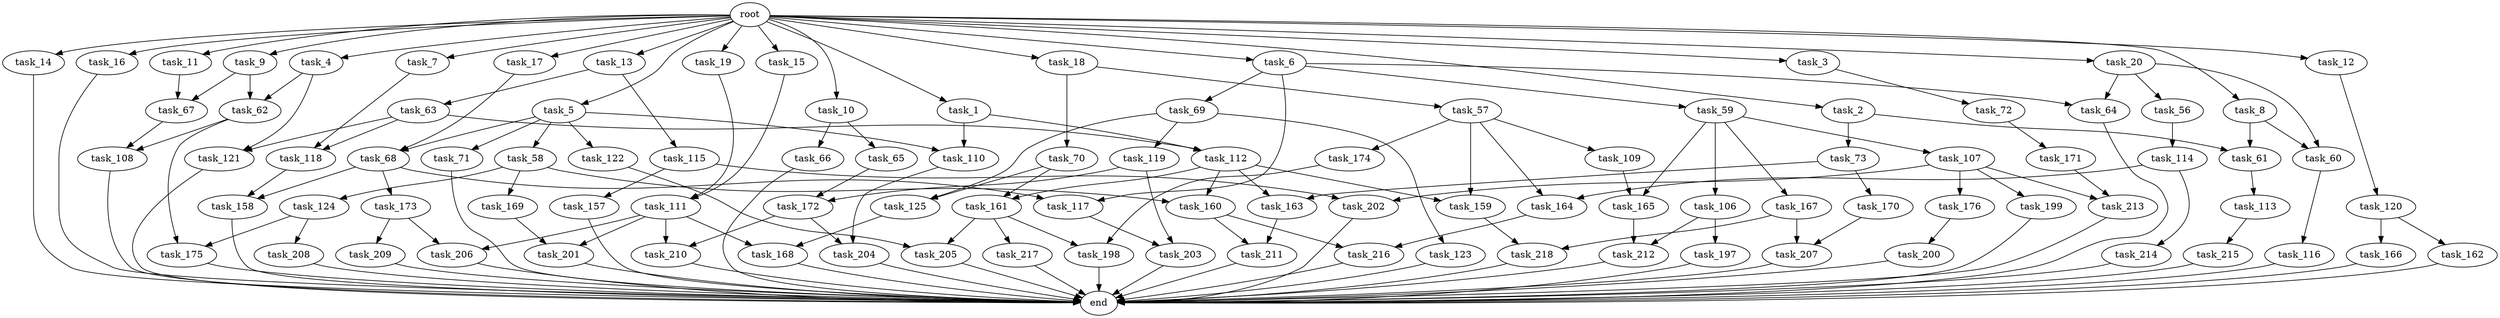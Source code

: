 digraph G {
  root [size="0.000000"];
  task_1 [size="1024.000000"];
  task_2 [size="1024.000000"];
  task_3 [size="1024.000000"];
  task_4 [size="1024.000000"];
  task_5 [size="1024.000000"];
  task_6 [size="1024.000000"];
  task_7 [size="1024.000000"];
  task_8 [size="1024.000000"];
  task_9 [size="1024.000000"];
  task_10 [size="1024.000000"];
  task_11 [size="1024.000000"];
  task_12 [size="1024.000000"];
  task_13 [size="1024.000000"];
  task_14 [size="1024.000000"];
  task_15 [size="1024.000000"];
  task_16 [size="1024.000000"];
  task_17 [size="1024.000000"];
  task_18 [size="1024.000000"];
  task_19 [size="1024.000000"];
  task_20 [size="1024.000000"];
  task_56 [size="77309411328.000000"];
  task_57 [size="858993459200.000000"];
  task_58 [size="858993459200.000000"];
  task_59 [size="549755813888.000000"];
  task_60 [size="154618822656.000000"];
  task_61 [size="154618822656.000000"];
  task_62 [size="352187318272.000000"];
  task_63 [size="695784701952.000000"];
  task_64 [size="627065225216.000000"];
  task_65 [size="695784701952.000000"];
  task_66 [size="695784701952.000000"];
  task_67 [size="446676598784.000000"];
  task_68 [size="996432412672.000000"];
  task_69 [size="549755813888.000000"];
  task_70 [size="858993459200.000000"];
  task_71 [size="858993459200.000000"];
  task_72 [size="695784701952.000000"];
  task_73 [size="77309411328.000000"];
  task_106 [size="420906795008.000000"];
  task_107 [size="420906795008.000000"];
  task_108 [size="558345748480.000000"];
  task_109 [size="549755813888.000000"];
  task_110 [size="893353197568.000000"];
  task_111 [size="1279900254208.000000"];
  task_112 [size="68719476736.000000"];
  task_113 [size="77309411328.000000"];
  task_114 [size="34359738368.000000"];
  task_115 [size="695784701952.000000"];
  task_116 [size="695784701952.000000"];
  task_117 [size="764504178688.000000"];
  task_118 [size="249108103168.000000"];
  task_119 [size="858993459200.000000"];
  task_120 [size="858993459200.000000"];
  task_121 [size="249108103168.000000"];
  task_122 [size="858993459200.000000"];
  task_123 [size="858993459200.000000"];
  task_124 [size="214748364800.000000"];
  task_125 [size="1073741824000.000000"];
  task_157 [size="309237645312.000000"];
  task_158 [size="764504178688.000000"];
  task_159 [size="970662608896.000000"];
  task_160 [size="635655159808.000000"];
  task_161 [size="635655159808.000000"];
  task_162 [size="549755813888.000000"];
  task_163 [size="558345748480.000000"];
  task_164 [size="858993459200.000000"];
  task_165 [size="841813590016.000000"];
  task_166 [size="549755813888.000000"];
  task_167 [size="420906795008.000000"];
  task_168 [size="352187318272.000000"];
  task_169 [size="214748364800.000000"];
  task_170 [size="137438953472.000000"];
  task_171 [size="549755813888.000000"];
  task_172 [size="635655159808.000000"];
  task_173 [size="214748364800.000000"];
  task_174 [size="549755813888.000000"];
  task_175 [size="687194767360.000000"];
  task_176 [size="695784701952.000000"];
  task_197 [size="549755813888.000000"];
  task_198 [size="1099511627776.000000"];
  task_199 [size="695784701952.000000"];
  task_200 [size="309237645312.000000"];
  task_201 [size="635655159808.000000"];
  task_202 [size="1005022347264.000000"];
  task_203 [size="292057776128.000000"];
  task_204 [size="1168231104512.000000"];
  task_205 [size="584115552256.000000"];
  task_206 [size="352187318272.000000"];
  task_207 [size="1116691496960.000000"];
  task_208 [size="549755813888.000000"];
  task_209 [size="137438953472.000000"];
  task_210 [size="523986010112.000000"];
  task_211 [size="111669149696.000000"];
  task_212 [size="970662608896.000000"];
  task_213 [size="833223655424.000000"];
  task_214 [size="309237645312.000000"];
  task_215 [size="549755813888.000000"];
  task_216 [size="893353197568.000000"];
  task_217 [size="549755813888.000000"];
  task_218 [size="773094113280.000000"];
  end [size="0.000000"];

  root -> task_1 [size="1.000000"];
  root -> task_2 [size="1.000000"];
  root -> task_3 [size="1.000000"];
  root -> task_4 [size="1.000000"];
  root -> task_5 [size="1.000000"];
  root -> task_6 [size="1.000000"];
  root -> task_7 [size="1.000000"];
  root -> task_8 [size="1.000000"];
  root -> task_9 [size="1.000000"];
  root -> task_10 [size="1.000000"];
  root -> task_11 [size="1.000000"];
  root -> task_12 [size="1.000000"];
  root -> task_13 [size="1.000000"];
  root -> task_14 [size="1.000000"];
  root -> task_15 [size="1.000000"];
  root -> task_16 [size="1.000000"];
  root -> task_17 [size="1.000000"];
  root -> task_18 [size="1.000000"];
  root -> task_19 [size="1.000000"];
  root -> task_20 [size="1.000000"];
  task_1 -> task_110 [size="33554432.000000"];
  task_1 -> task_112 [size="33554432.000000"];
  task_2 -> task_61 [size="75497472.000000"];
  task_2 -> task_73 [size="75497472.000000"];
  task_3 -> task_72 [size="679477248.000000"];
  task_4 -> task_62 [size="209715200.000000"];
  task_4 -> task_121 [size="209715200.000000"];
  task_5 -> task_58 [size="838860800.000000"];
  task_5 -> task_68 [size="838860800.000000"];
  task_5 -> task_71 [size="838860800.000000"];
  task_5 -> task_110 [size="838860800.000000"];
  task_5 -> task_122 [size="838860800.000000"];
  task_6 -> task_59 [size="536870912.000000"];
  task_6 -> task_64 [size="536870912.000000"];
  task_6 -> task_69 [size="536870912.000000"];
  task_6 -> task_117 [size="536870912.000000"];
  task_7 -> task_118 [size="209715200.000000"];
  task_8 -> task_60 [size="75497472.000000"];
  task_8 -> task_61 [size="75497472.000000"];
  task_9 -> task_62 [size="134217728.000000"];
  task_9 -> task_67 [size="134217728.000000"];
  task_10 -> task_65 [size="679477248.000000"];
  task_10 -> task_66 [size="679477248.000000"];
  task_11 -> task_67 [size="301989888.000000"];
  task_12 -> task_120 [size="838860800.000000"];
  task_13 -> task_63 [size="679477248.000000"];
  task_13 -> task_115 [size="679477248.000000"];
  task_14 -> end [size="1.000000"];
  task_15 -> task_111 [size="838860800.000000"];
  task_16 -> end [size="1.000000"];
  task_17 -> task_68 [size="134217728.000000"];
  task_18 -> task_57 [size="838860800.000000"];
  task_18 -> task_70 [size="838860800.000000"];
  task_19 -> task_111 [size="411041792.000000"];
  task_20 -> task_56 [size="75497472.000000"];
  task_20 -> task_60 [size="75497472.000000"];
  task_20 -> task_64 [size="75497472.000000"];
  task_56 -> task_114 [size="33554432.000000"];
  task_57 -> task_109 [size="536870912.000000"];
  task_57 -> task_159 [size="536870912.000000"];
  task_57 -> task_164 [size="536870912.000000"];
  task_57 -> task_174 [size="536870912.000000"];
  task_58 -> task_124 [size="209715200.000000"];
  task_58 -> task_160 [size="209715200.000000"];
  task_58 -> task_169 [size="209715200.000000"];
  task_59 -> task_106 [size="411041792.000000"];
  task_59 -> task_107 [size="411041792.000000"];
  task_59 -> task_165 [size="411041792.000000"];
  task_59 -> task_167 [size="411041792.000000"];
  task_60 -> task_116 [size="679477248.000000"];
  task_61 -> task_113 [size="75497472.000000"];
  task_62 -> task_108 [size="134217728.000000"];
  task_62 -> task_175 [size="134217728.000000"];
  task_63 -> task_112 [size="33554432.000000"];
  task_63 -> task_118 [size="33554432.000000"];
  task_63 -> task_121 [size="33554432.000000"];
  task_64 -> end [size="1.000000"];
  task_65 -> task_172 [size="411041792.000000"];
  task_66 -> end [size="1.000000"];
  task_67 -> task_108 [size="411041792.000000"];
  task_68 -> task_117 [size="209715200.000000"];
  task_68 -> task_158 [size="209715200.000000"];
  task_68 -> task_173 [size="209715200.000000"];
  task_69 -> task_119 [size="838860800.000000"];
  task_69 -> task_123 [size="838860800.000000"];
  task_69 -> task_125 [size="838860800.000000"];
  task_70 -> task_125 [size="209715200.000000"];
  task_70 -> task_161 [size="209715200.000000"];
  task_71 -> end [size="1.000000"];
  task_72 -> task_171 [size="536870912.000000"];
  task_73 -> task_163 [size="134217728.000000"];
  task_73 -> task_170 [size="134217728.000000"];
  task_106 -> task_197 [size="536870912.000000"];
  task_106 -> task_212 [size="536870912.000000"];
  task_107 -> task_176 [size="679477248.000000"];
  task_107 -> task_199 [size="679477248.000000"];
  task_107 -> task_202 [size="679477248.000000"];
  task_107 -> task_213 [size="679477248.000000"];
  task_108 -> end [size="1.000000"];
  task_109 -> task_165 [size="411041792.000000"];
  task_110 -> task_204 [size="838860800.000000"];
  task_111 -> task_168 [size="209715200.000000"];
  task_111 -> task_201 [size="209715200.000000"];
  task_111 -> task_206 [size="209715200.000000"];
  task_111 -> task_210 [size="209715200.000000"];
  task_112 -> task_159 [size="411041792.000000"];
  task_112 -> task_160 [size="411041792.000000"];
  task_112 -> task_161 [size="411041792.000000"];
  task_112 -> task_163 [size="411041792.000000"];
  task_113 -> task_215 [size="536870912.000000"];
  task_114 -> task_164 [size="301989888.000000"];
  task_114 -> task_214 [size="301989888.000000"];
  task_115 -> task_157 [size="301989888.000000"];
  task_115 -> task_202 [size="301989888.000000"];
  task_116 -> end [size="1.000000"];
  task_117 -> task_203 [size="75497472.000000"];
  task_118 -> task_158 [size="536870912.000000"];
  task_119 -> task_172 [size="209715200.000000"];
  task_119 -> task_203 [size="209715200.000000"];
  task_120 -> task_162 [size="536870912.000000"];
  task_120 -> task_166 [size="536870912.000000"];
  task_121 -> end [size="1.000000"];
  task_122 -> task_205 [size="33554432.000000"];
  task_123 -> end [size="1.000000"];
  task_124 -> task_175 [size="536870912.000000"];
  task_124 -> task_208 [size="536870912.000000"];
  task_125 -> task_168 [size="134217728.000000"];
  task_157 -> end [size="1.000000"];
  task_158 -> end [size="1.000000"];
  task_159 -> task_218 [size="75497472.000000"];
  task_160 -> task_211 [size="33554432.000000"];
  task_160 -> task_216 [size="33554432.000000"];
  task_161 -> task_198 [size="536870912.000000"];
  task_161 -> task_205 [size="536870912.000000"];
  task_161 -> task_217 [size="536870912.000000"];
  task_162 -> end [size="1.000000"];
  task_163 -> task_211 [size="75497472.000000"];
  task_164 -> task_216 [size="838860800.000000"];
  task_165 -> task_212 [size="411041792.000000"];
  task_166 -> end [size="1.000000"];
  task_167 -> task_207 [size="679477248.000000"];
  task_167 -> task_218 [size="679477248.000000"];
  task_168 -> end [size="1.000000"];
  task_169 -> task_201 [size="411041792.000000"];
  task_170 -> task_207 [size="411041792.000000"];
  task_171 -> task_213 [size="134217728.000000"];
  task_172 -> task_204 [size="301989888.000000"];
  task_172 -> task_210 [size="301989888.000000"];
  task_173 -> task_206 [size="134217728.000000"];
  task_173 -> task_209 [size="134217728.000000"];
  task_174 -> task_198 [size="536870912.000000"];
  task_175 -> end [size="1.000000"];
  task_176 -> task_200 [size="301989888.000000"];
  task_197 -> end [size="1.000000"];
  task_198 -> end [size="1.000000"];
  task_199 -> end [size="1.000000"];
  task_200 -> end [size="1.000000"];
  task_201 -> end [size="1.000000"];
  task_202 -> end [size="1.000000"];
  task_203 -> end [size="1.000000"];
  task_204 -> end [size="1.000000"];
  task_205 -> end [size="1.000000"];
  task_206 -> end [size="1.000000"];
  task_207 -> end [size="1.000000"];
  task_208 -> end [size="1.000000"];
  task_209 -> end [size="1.000000"];
  task_210 -> end [size="1.000000"];
  task_211 -> end [size="1.000000"];
  task_212 -> end [size="1.000000"];
  task_213 -> end [size="1.000000"];
  task_214 -> end [size="1.000000"];
  task_215 -> end [size="1.000000"];
  task_216 -> end [size="1.000000"];
  task_217 -> end [size="1.000000"];
  task_218 -> end [size="1.000000"];
}

